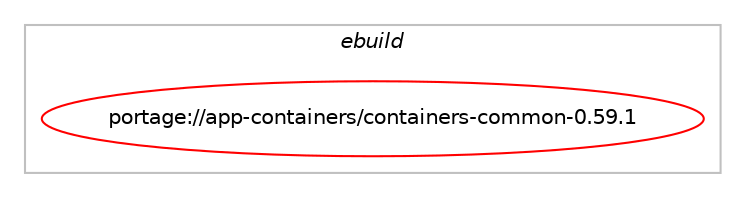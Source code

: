 digraph prolog {

# *************
# Graph options
# *************

newrank=true;
concentrate=true;
compound=true;
graph [rankdir=LR,fontname=Helvetica,fontsize=10,ranksep=1.5];#, ranksep=2.5, nodesep=0.2];
edge  [arrowhead=vee];
node  [fontname=Helvetica,fontsize=10];

# **********
# The ebuild
# **********

subgraph cluster_leftcol {
color=gray;
label=<<i>ebuild</i>>;
id [label="portage://app-containers/containers-common-0.59.1", color=red, width=4, href="../app-containers/containers-common-0.59.1.svg"];
}

# ****************
# The dependencies
# ****************

subgraph cluster_midcol {
color=gray;
label=<<i>dependencies</i>>;
subgraph cluster_compile {
fillcolor="#eeeeee";
style=filled;
label=<<i>compile</i>>;
}
subgraph cluster_compileandrun {
fillcolor="#eeeeee";
style=filled;
label=<<i>compile and run</i>>;
}
subgraph cluster_run {
fillcolor="#eeeeee";
style=filled;
label=<<i>run</i>>;
# *** BEGIN UNKNOWN DEPENDENCY TYPE (TODO) ***
# id -> equal(package_dependency(portage://app-containers/containers-common-0.59.1,run,no,app-containers,aardvark-dns,greaterequal,[1.10.0,,,1.10.0],[],[]))
# *** END UNKNOWN DEPENDENCY TYPE (TODO) ***

# *** BEGIN UNKNOWN DEPENDENCY TYPE (TODO) ***
# id -> equal(package_dependency(portage://app-containers/containers-common-0.59.1,run,no,app-containers,containers-image,greaterequal,[5.30.0,,,5.30.0],[],[]))
# *** END UNKNOWN DEPENDENCY TYPE (TODO) ***

# *** BEGIN UNKNOWN DEPENDENCY TYPE (TODO) ***
# id -> equal(package_dependency(portage://app-containers/containers-common-0.59.1,run,no,app-containers,containers-shortnames,none,[,,],[],[]))
# *** END UNKNOWN DEPENDENCY TYPE (TODO) ***

# *** BEGIN UNKNOWN DEPENDENCY TYPE (TODO) ***
# id -> equal(package_dependency(portage://app-containers/containers-common-0.59.1,run,no,app-containers,containers-storage,greaterequal,[1.53.0,,,1.53.0],[],[]))
# *** END UNKNOWN DEPENDENCY TYPE (TODO) ***

# *** BEGIN UNKNOWN DEPENDENCY TYPE (TODO) ***
# id -> equal(package_dependency(portage://app-containers/containers-common-0.59.1,run,no,app-containers,crun,greaterequal,[1.14.3,,,1.14.3],[],[]))
# *** END UNKNOWN DEPENDENCY TYPE (TODO) ***

# *** BEGIN UNKNOWN DEPENDENCY TYPE (TODO) ***
# id -> equal(package_dependency(portage://app-containers/containers-common-0.59.1,run,no,app-containers,netavark,greaterequal,[1.10.3,,,1.10.3],[],[]))
# *** END UNKNOWN DEPENDENCY TYPE (TODO) ***

# *** BEGIN UNKNOWN DEPENDENCY TYPE (TODO) ***
# id -> equal(package_dependency(portage://app-containers/containers-common-0.59.1,run,no,net-firewall,iptables,none,[,,],[],[use(enable(nftables),none)]))
# *** END UNKNOWN DEPENDENCY TYPE (TODO) ***

# *** BEGIN UNKNOWN DEPENDENCY TYPE (TODO) ***
# id -> equal(package_dependency(portage://app-containers/containers-common-0.59.1,run,no,net-firewall,nftables,none,[,,],[],[]))
# *** END UNKNOWN DEPENDENCY TYPE (TODO) ***

# *** BEGIN UNKNOWN DEPENDENCY TYPE (TODO) ***
# id -> equal(package_dependency(portage://app-containers/containers-common-0.59.1,run,no,net-misc,passt,greaterequal,[2024.03.20,,,2024.03.20],[],[]))
# *** END UNKNOWN DEPENDENCY TYPE (TODO) ***

# *** BEGIN UNKNOWN DEPENDENCY TYPE (TODO) ***
# id -> equal(package_dependency(portage://app-containers/containers-common-0.59.1,run,no,sys-fs,fuse-overlayfs,greaterequal,[1.13,,,1.13],[],[]))
# *** END UNKNOWN DEPENDENCY TYPE (TODO) ***

}
}

# **************
# The candidates
# **************

subgraph cluster_choices {
rank=same;
color=gray;
label=<<i>candidates</i>>;

}

}
